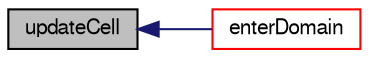 digraph "updateCell"
{
  bgcolor="transparent";
  edge [fontname="FreeSans",fontsize="10",labelfontname="FreeSans",labelfontsize="10"];
  node [fontname="FreeSans",fontsize="10",shape=record];
  rankdir="LR";
  Node59 [label="updateCell",height=0.2,width=0.4,color="black", fillcolor="grey75", style="filled", fontcolor="black"];
  Node59 -> Node60 [dir="back",color="midnightblue",fontsize="10",style="solid",fontname="FreeSans"];
  Node60 [label="enterDomain",height=0.2,width=0.4,color="red",URL="$a21534.html#a47834d4689f75d6f49dab7548c70d08e",tooltip="Reverse of leaveDomain. "];
}
